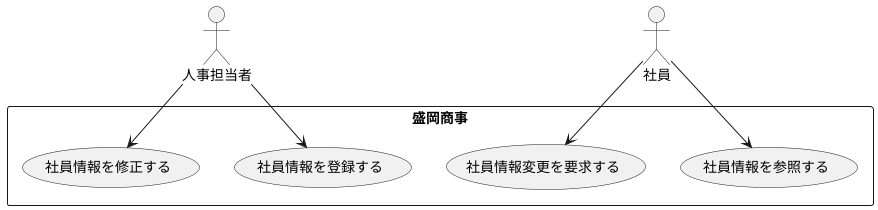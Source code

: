 @startuml 従業員登録システム
actor 人事担当者
actor 社員
rectangle 盛岡商事 {
usecase 社員情報を登録する
usecase 社員情報を参照する
usecase 社員情報変更を要求する
usecase 社員情報を修正する
}
人事担当者 --> 社員情報を登録する
人事担当者 --> 社員情報を修正する
社員 --> 社員情報を参照する
社員 --> 社員情報変更を要求する
@enduml